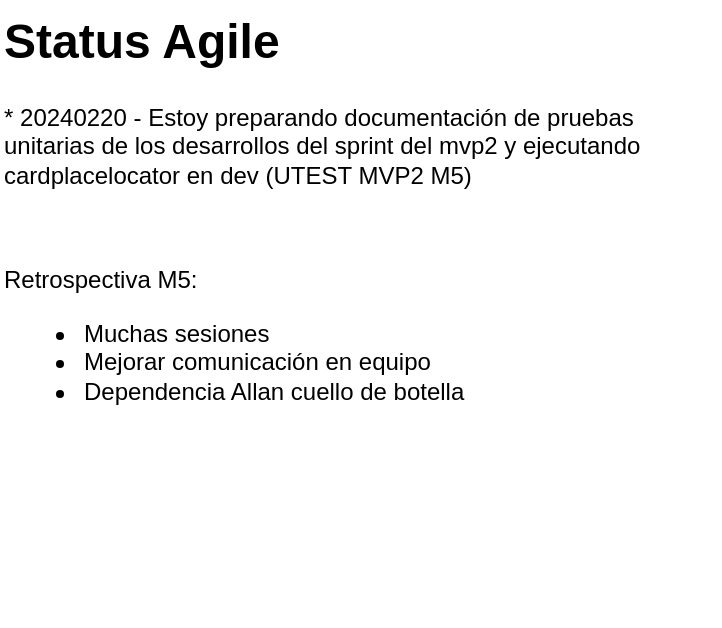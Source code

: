 <mxfile version="26.0.15">
  <diagram name="Página-1" id="QOT9DJhM595n7hZe8DHZ">
    <mxGraphModel dx="794" dy="492" grid="1" gridSize="10" guides="1" tooltips="1" connect="1" arrows="1" fold="1" page="1" pageScale="1" pageWidth="827" pageHeight="1169" math="0" shadow="0">
      <root>
        <mxCell id="0" />
        <mxCell id="1" parent="0" />
        <mxCell id="hjxFXKSwLrrovvSSoJet-1" value="&lt;h1 style=&quot;margin-top: 0px;&quot;&gt;Status Agile&lt;/h1&gt;&lt;p&gt;&lt;span style=&quot;background-color: transparent; color: light-dark(rgb(0, 0, 0), rgb(255, 255, 255));&quot;&gt;*&amp;nbsp;&lt;/span&gt;&lt;span style=&quot;background-color: transparent; color: light-dark(rgb(0, 0, 0), rgb(255, 255, 255));&quot;&gt;20240220 -&amp;nbsp;&lt;/span&gt;&lt;span style=&quot;background-color: transparent; color: light-dark(rgb(0, 0, 0), rgb(255, 255, 255));&quot;&gt;Estoy preparando documentación de pruebas unitarias de los desarrollos del sprint del mvp2 y ejecutando cardplacelocator en dev (UTEST MVP2 M5)&lt;/span&gt;&lt;/p&gt;&lt;p&gt;&lt;span style=&quot;background-color: transparent; color: light-dark(rgb(0, 0, 0), rgb(255, 255, 255));&quot;&gt;&lt;br&gt;&lt;/span&gt;&lt;/p&gt;&lt;p&gt;Retrospectiva M5:&lt;/p&gt;&lt;p&gt;&lt;/p&gt;&lt;ul&gt;&lt;li&gt;Muchas sesiones&lt;/li&gt;&lt;li&gt;Mejorar comunicación en equipo&lt;/li&gt;&lt;li&gt;Dependencia Allan cuello de botella&lt;/li&gt;&lt;/ul&gt;&lt;div&gt;&lt;br&gt;&lt;/div&gt;&lt;p&gt;&lt;/p&gt;&lt;p&gt;&lt;br&gt;&lt;/p&gt;&lt;p&gt;&lt;br&gt;&lt;/p&gt;" style="text;html=1;whiteSpace=wrap;overflow=hidden;rounded=0;" parent="1" vertex="1">
          <mxGeometry x="20" y="3" width="360" height="310" as="geometry" />
        </mxCell>
      </root>
    </mxGraphModel>
  </diagram>
</mxfile>
